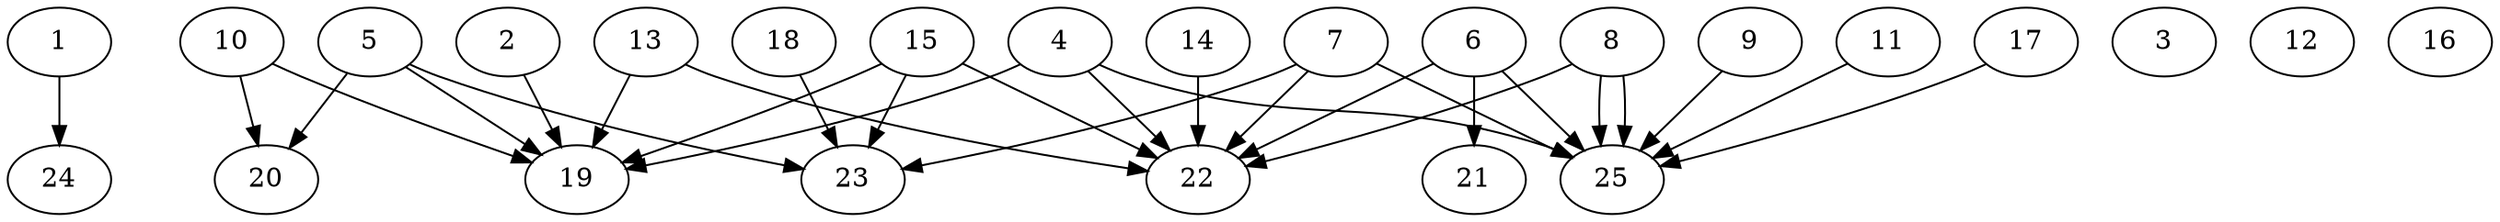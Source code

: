 // DAG automatically generated by daggen at Thu Oct  3 14:00:39 2019
// ./daggen --dot -n 25 --ccr 0.5 --fat 0.9 --regular 0.9 --density 0.5 --mindata 5242880 --maxdata 52428800 
digraph G {
  1 [size="57810944", alpha="0.03", expect_size="28905472"] 
  1 -> 24 [size ="28905472"]
  2 [size="89628672", alpha="0.14", expect_size="44814336"] 
  2 -> 19 [size ="44814336"]
  3 [size="10706944", alpha="0.06", expect_size="5353472"] 
  4 [size="47654912", alpha="0.02", expect_size="23827456"] 
  4 -> 19 [size ="23827456"]
  4 -> 22 [size ="23827456"]
  4 -> 25 [size ="23827456"]
  5 [size="47032320", alpha="0.15", expect_size="23516160"] 
  5 -> 19 [size ="23516160"]
  5 -> 20 [size ="23516160"]
  5 -> 23 [size ="23516160"]
  6 [size="94699520", alpha="0.03", expect_size="47349760"] 
  6 -> 21 [size ="47349760"]
  6 -> 22 [size ="47349760"]
  6 -> 25 [size ="47349760"]
  7 [size="33828864", alpha="0.03", expect_size="16914432"] 
  7 -> 22 [size ="16914432"]
  7 -> 23 [size ="16914432"]
  7 -> 25 [size ="16914432"]
  8 [size="44025856", alpha="0.03", expect_size="22012928"] 
  8 -> 22 [size ="22012928"]
  8 -> 25 [size ="22012928"]
  8 -> 25 [size ="22012928"]
  9 [size="95676416", alpha="0.17", expect_size="47838208"] 
  9 -> 25 [size ="47838208"]
  10 [size="53229568", alpha="0.10", expect_size="26614784"] 
  10 -> 19 [size ="26614784"]
  10 -> 20 [size ="26614784"]
  11 [size="89292800", alpha="0.19", expect_size="44646400"] 
  11 -> 25 [size ="44646400"]
  12 [size="103391232", alpha="0.15", expect_size="51695616"] 
  13 [size="73652224", alpha="0.18", expect_size="36826112"] 
  13 -> 19 [size ="36826112"]
  13 -> 22 [size ="36826112"]
  14 [size="99989504", alpha="0.11", expect_size="49994752"] 
  14 -> 22 [size ="49994752"]
  15 [size="16003072", alpha="0.01", expect_size="8001536"] 
  15 -> 19 [size ="8001536"]
  15 -> 22 [size ="8001536"]
  15 -> 23 [size ="8001536"]
  16 [size="88102912", alpha="0.09", expect_size="44051456"] 
  17 [size="103018496", alpha="0.08", expect_size="51509248"] 
  17 -> 25 [size ="51509248"]
  18 [size="22640640", alpha="0.03", expect_size="11320320"] 
  18 -> 23 [size ="11320320"]
  19 [size="38768640", alpha="0.02", expect_size="19384320"] 
  20 [size="22538240", alpha="0.07", expect_size="11269120"] 
  21 [size="68161536", alpha="0.02", expect_size="34080768"] 
  22 [size="62576640", alpha="0.14", expect_size="31288320"] 
  23 [size="38418432", alpha="0.07", expect_size="19209216"] 
  24 [size="30947328", alpha="0.07", expect_size="15473664"] 
  25 [size="81274880", alpha="0.14", expect_size="40637440"] 
}
